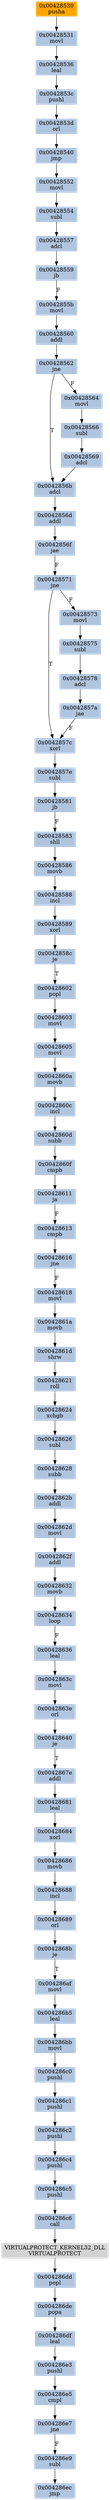 strict digraph G {
	graph [bgcolor=transparent,
		name=G
	];
	node [color=lightsteelblue,
		fillcolor=lightsteelblue,
		shape=rectangle,
		style=filled
	];
	"0x004286af"	[label="0x004286af
movl"];
	"0x004286b5"	[label="0x004286b5
leal"];
	"0x004286af" -> "0x004286b5"	[color="#000000"];
	"0x00428581"	[label="0x00428581
jb"];
	"0x00428583"	[label="0x00428583
shll"];
	"0x00428581" -> "0x00428583"	[color="#000000",
		label=F];
	"0x00428540"	[label="0x00428540
jmp"];
	"0x00428552"	[label="0x00428552
movl"];
	"0x00428540" -> "0x00428552"	[color="#000000"];
	"0x00428618"	[label="0x00428618
movl"];
	"0x0042861a"	[label="0x0042861a
movb"];
	"0x00428618" -> "0x0042861a"	[color="#000000"];
	"0x00428624"	[label="0x00428624
xchgb"];
	"0x00428626"	[label="0x00428626
subl"];
	"0x00428624" -> "0x00428626"	[color="#000000"];
	"0x004286bb"	[label="0x004286bb
movl"];
	"0x004286c0"	[label="0x004286c0
pushl"];
	"0x004286bb" -> "0x004286c0"	[color="#000000"];
	"0x0042857a"	[label="0x0042857a
jae"];
	"0x0042857c"	[label="0x0042857c
xorl"];
	"0x0042857a" -> "0x0042857c"	[color="#000000",
		label=F];
	"0x00428605"	[label="0x00428605
movl"];
	"0x0042860a"	[label="0x0042860a
movb"];
	"0x00428605" -> "0x0042860a"	[color="#000000"];
	"0x0042863c"	[label="0x0042863c
movl"];
	"0x0042863e"	[label="0x0042863e
orl"];
	"0x0042863c" -> "0x0042863e"	[color="#000000"];
	"0x0042862b"	[label="0x0042862b
addl"];
	"0x0042862d"	[label="0x0042862d
movl"];
	"0x0042862b" -> "0x0042862d"	[color="#000000"];
	"0x00428569"	[label="0x00428569
adcl"];
	"0x0042856b"	[label="0x0042856b
adcl"];
	"0x00428569" -> "0x0042856b"	[color="#000000"];
	"0x004286c1"	[label="0x004286c1
pushl"];
	"0x004286c2"	[label="0x004286c2
pushl"];
	"0x004286c1" -> "0x004286c2"	[color="#000000"];
	"0x0042853d"	[label="0x0042853d
orl"];
	"0x0042853d" -> "0x00428540"	[color="#000000"];
	"0x004286c6"	[label="0x004286c6
call"];
	VIRTUALPROTECT_KERNEL32_DLL	[color=lightgrey,
		fillcolor=lightgrey,
		label="VIRTUALPROTECT_KERNEL32_DLL
VIRTUALPROTECT"];
	"0x004286c6" -> VIRTUALPROTECT_KERNEL32_DLL	[color="#000000"];
	"0x00428640"	[label="0x00428640
je"];
	"0x0042863e" -> "0x00428640"	[color="#000000"];
	"0x0042853c"	[label="0x0042853c
pushl"];
	"0x0042853c" -> "0x0042853d"	[color="#000000"];
	"0x004286dd"	[label="0x004286dd
popl"];
	VIRTUALPROTECT_KERNEL32_DLL -> "0x004286dd"	[color="#000000"];
	"0x00428562"	[label="0x00428562
jne"];
	"0x00428564"	[label="0x00428564
movl"];
	"0x00428562" -> "0x00428564"	[color="#000000",
		label=F];
	"0x00428562" -> "0x0042856b"	[color="#000000",
		label=T];
	"0x00428589"	[label="0x00428589
xorl"];
	"0x0042858c"	[label="0x0042858c
je"];
	"0x00428589" -> "0x0042858c"	[color="#000000"];
	"0x0042857e"	[label="0x0042857e
subl"];
	"0x0042857c" -> "0x0042857e"	[color="#000000"];
	"0x0042856d"	[label="0x0042856d
addl"];
	"0x0042856f"	[label="0x0042856f
jae"];
	"0x0042856d" -> "0x0042856f"	[color="#000000"];
	"0x00428554"	[label="0x00428554
subl"];
	"0x00428552" -> "0x00428554"	[color="#000000"];
	"0x00428688"	[label="0x00428688
incl"];
	"0x00428689"	[label="0x00428689
orl"];
	"0x00428688" -> "0x00428689"	[color="#000000"];
	"0x0042862f"	[label="0x0042862f
addl"];
	"0x00428632"	[label="0x00428632
movb"];
	"0x0042862f" -> "0x00428632"	[color="#000000"];
	"0x0042860d"	[label="0x0042860d
subb"];
	"0x0042860f"	[label="0x0042860f
cmpb"];
	"0x0042860d" -> "0x0042860f"	[color="#000000"];
	"0x0042860c"	[label="0x0042860c
incl"];
	"0x0042860c" -> "0x0042860d"	[color="#000000"];
	"0x004286e9"	[label="0x004286e9
subl"];
	"0x004286ec"	[label="0x004286ec
jmp"];
	"0x004286e9" -> "0x004286ec"	[color="#000000"];
	"0x0042868b"	[label="0x0042868b
je"];
	"0x0042868b" -> "0x004286af"	[color="#000000",
		label=T];
	"0x00428531"	[label="0x00428531
movl"];
	"0x00428536"	[label="0x00428536
leal"];
	"0x00428531" -> "0x00428536"	[color="#000000"];
	"0x004286c4"	[label="0x004286c4
pushl"];
	"0x004286c5"	[label="0x004286c5
pushl"];
	"0x004286c4" -> "0x004286c5"	[color="#000000"];
	"0x004286c5" -> "0x004286c6"	[color="#000000"];
	"0x004286e7"	[label="0x004286e7
jne"];
	"0x004286e7" -> "0x004286e9"	[color="#000000",
		label=F];
	"0x0042861d"	[label="0x0042861d
shrw"];
	"0x00428621"	[label="0x00428621
roll"];
	"0x0042861d" -> "0x00428621"	[color="#000000"];
	"0x00428602"	[label="0x00428602
popl"];
	"0x0042858c" -> "0x00428602"	[color="#000000",
		label=T];
	"0x00428578"	[label="0x00428578
adcl"];
	"0x00428578" -> "0x0042857a"	[color="#000000"];
	"0x00428603"	[label="0x00428603
movl"];
	"0x00428603" -> "0x00428605"	[color="#000000"];
	"0x00428628"	[label="0x00428628
subb"];
	"0x00428626" -> "0x00428628"	[color="#000000"];
	"0x00428684"	[label="0x00428684
xorl"];
	"0x00428686"	[label="0x00428686
movb"];
	"0x00428684" -> "0x00428686"	[color="#000000"];
	"0x00428616"	[label="0x00428616
jne"];
	"0x00428616" -> "0x00428618"	[color="#000000",
		label=F];
	"0x00428628" -> "0x0042862b"	[color="#000000"];
	"0x00428575"	[label="0x00428575
subl"];
	"0x00428575" -> "0x00428578"	[color="#000000"];
	"0x004286e3"	[label="0x004286e3
pushl"];
	"0x004286e5"	[label="0x004286e5
cmpl"];
	"0x004286e3" -> "0x004286e5"	[color="#000000"];
	"0x00428602" -> "0x00428603"	[color="#000000"];
	"0x004286de"	[label="0x004286de
popa"];
	"0x004286df"	[label="0x004286df
leal"];
	"0x004286de" -> "0x004286df"	[color="#000000"];
	"0x00428530"	[color=lightgrey,
		fillcolor=orange,
		label="0x00428530
pusha"];
	"0x00428530" -> "0x00428531"	[color="#000000"];
	"0x00428560"	[label="0x00428560
addl"];
	"0x00428560" -> "0x00428562"	[color="#000000"];
	"0x00428686" -> "0x00428688"	[color="#000000"];
	"0x00428611"	[label="0x00428611
ja"];
	"0x0042860f" -> "0x00428611"	[color="#000000"];
	"0x0042857e" -> "0x00428581"	[color="#000000"];
	"0x004286c2" -> "0x004286c4"	[color="#000000"];
	"0x004286c0" -> "0x004286c1"	[color="#000000"];
	"0x004286b5" -> "0x004286bb"	[color="#000000"];
	"0x00428566"	[label="0x00428566
subl"];
	"0x00428564" -> "0x00428566"	[color="#000000"];
	"0x00428613"	[label="0x00428613
cmpb"];
	"0x00428611" -> "0x00428613"	[color="#000000",
		label=F];
	"0x00428636"	[label="0x00428636
leal"];
	"0x00428636" -> "0x0042863c"	[color="#000000"];
	"0x0042862d" -> "0x0042862f"	[color="#000000"];
	"0x004286dd" -> "0x004286de"	[color="#000000"];
	"0x00428634"	[label="0x00428634
loop"];
	"0x00428634" -> "0x00428636"	[color="#000000",
		label=F];
	"0x00428586"	[label="0x00428586
movb"];
	"0x00428583" -> "0x00428586"	[color="#000000"];
	"0x00428573"	[label="0x00428573
movl"];
	"0x00428573" -> "0x00428575"	[color="#000000"];
	"0x00428571"	[label="0x00428571
jne"];
	"0x0042856f" -> "0x00428571"	[color="#000000",
		label=F];
	"0x0042867e"	[label="0x0042867e
addl"];
	"0x00428640" -> "0x0042867e"	[color="#000000",
		label=T];
	"0x00428566" -> "0x00428569"	[color="#000000"];
	"0x00428689" -> "0x0042868b"	[color="#000000"];
	"0x0042856b" -> "0x0042856d"	[color="#000000"];
	"0x00428621" -> "0x00428624"	[color="#000000"];
	"0x00428559"	[label="0x00428559
jb"];
	"0x0042855b"	[label="0x0042855b
movl"];
	"0x00428559" -> "0x0042855b"	[color="#000000",
		label=F];
	"0x00428588"	[label="0x00428588
incl"];
	"0x00428586" -> "0x00428588"	[color="#000000"];
	"0x0042860a" -> "0x0042860c"	[color="#000000"];
	"0x00428681"	[label="0x00428681
leal"];
	"0x00428681" -> "0x00428684"	[color="#000000"];
	"0x00428632" -> "0x00428634"	[color="#000000"];
	"0x0042861a" -> "0x0042861d"	[color="#000000"];
	"0x0042855b" -> "0x00428560"	[color="#000000"];
	"0x00428536" -> "0x0042853c"	[color="#000000"];
	"0x004286e5" -> "0x004286e7"	[color="#000000"];
	"0x0042867e" -> "0x00428681"	[color="#000000"];
	"0x00428557"	[label="0x00428557
adcl"];
	"0x00428557" -> "0x00428559"	[color="#000000"];
	"0x004286df" -> "0x004286e3"	[color="#000000"];
	"0x00428588" -> "0x00428589"	[color="#000000"];
	"0x00428613" -> "0x00428616"	[color="#000000"];
	"0x00428554" -> "0x00428557"	[color="#000000"];
	"0x00428571" -> "0x0042857c"	[color="#000000",
		label=T];
	"0x00428571" -> "0x00428573"	[color="#000000",
		label=F];
}

